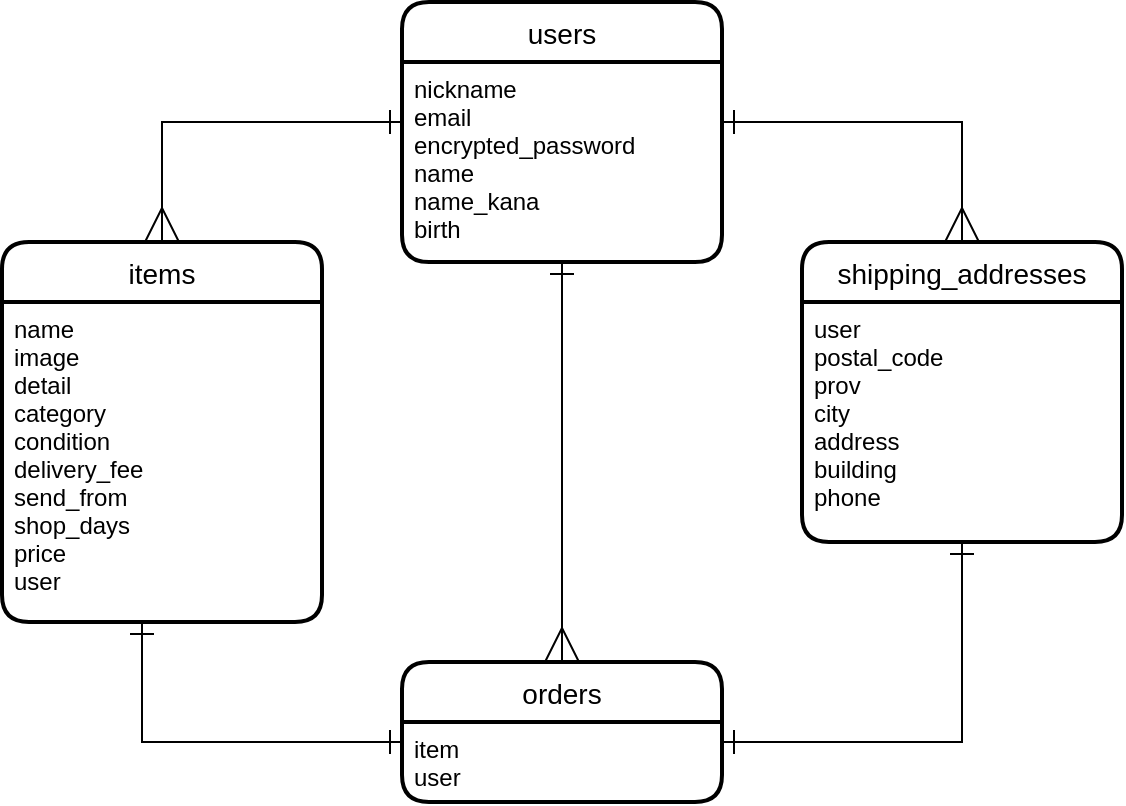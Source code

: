 <mxfile>
    <diagram id="HG5_S1IwpvVztm-JOkL6" name="ページ1">
        <mxGraphModel dx="1409" dy="586" grid="1" gridSize="10" guides="1" tooltips="1" connect="1" arrows="1" fold="1" page="1" pageScale="1" pageWidth="827" pageHeight="1169" math="0" shadow="0">
            <root>
                <mxCell id="0"/>
                <mxCell id="1" parent="0"/>
                <mxCell id="28" value="users" style="swimlane;childLayout=stackLayout;horizontal=1;startSize=30;horizontalStack=0;rounded=1;fontSize=14;fontStyle=0;strokeWidth=2;resizeParent=0;resizeLast=1;shadow=0;dashed=0;align=center;" vertex="1" parent="1">
                    <mxGeometry x="200" y="40" width="160" height="130" as="geometry"/>
                </mxCell>
                <mxCell id="29" value="nickname&#10;email&#10;encrypted_password&#10;name&#10;name_kana&#10;birth" style="align=left;strokeColor=none;fillColor=none;spacingLeft=4;fontSize=12;verticalAlign=top;resizable=0;rotatable=0;part=1;" vertex="1" parent="28">
                    <mxGeometry y="30" width="160" height="100" as="geometry"/>
                </mxCell>
                <mxCell id="30" value="items" style="swimlane;childLayout=stackLayout;horizontal=1;startSize=30;horizontalStack=0;rounded=1;fontSize=14;fontStyle=0;strokeWidth=2;resizeParent=0;resizeLast=1;shadow=0;dashed=0;align=center;" vertex="1" parent="1">
                    <mxGeometry y="160" width="160" height="190" as="geometry"/>
                </mxCell>
                <mxCell id="31" value="name&#10;image&#10;detail&#10;category&#10;condition&#10;delivery_fee&#10;send_from&#10;shop_days&#10;price&#10;user" style="align=left;strokeColor=none;fillColor=none;spacingLeft=4;fontSize=12;verticalAlign=top;resizable=0;rotatable=0;part=1;" vertex="1" parent="30">
                    <mxGeometry y="30" width="160" height="160" as="geometry"/>
                </mxCell>
                <mxCell id="44" style="edgeStyle=orthogonalEdgeStyle;rounded=0;orthogonalLoop=1;jettySize=auto;html=1;entryX=0.5;entryY=1;entryDx=0;entryDy=0;fontSize=14;startSize=15;startArrow=ERmany;startFill=0;endArrow=ERone;endFill=0;endSize=10;" edge="1" parent="1" source="32" target="29">
                    <mxGeometry relative="1" as="geometry">
                        <Array as="points"/>
                    </mxGeometry>
                </mxCell>
                <mxCell id="32" value="orders" style="swimlane;childLayout=stackLayout;horizontal=1;startSize=30;horizontalStack=0;rounded=1;fontSize=14;fontStyle=0;strokeWidth=2;resizeParent=0;resizeLast=1;shadow=0;dashed=0;align=center;" vertex="1" parent="1">
                    <mxGeometry x="200" y="370" width="160" height="70" as="geometry"/>
                </mxCell>
                <mxCell id="33" value="item&#10;user" style="align=left;strokeColor=none;fillColor=none;spacingLeft=4;fontSize=12;verticalAlign=top;resizable=0;rotatable=0;part=1;" vertex="1" parent="32">
                    <mxGeometry y="30" width="160" height="40" as="geometry"/>
                </mxCell>
                <mxCell id="37" value="shipping_addresses" style="swimlane;childLayout=stackLayout;horizontal=1;startSize=30;horizontalStack=0;rounded=1;fontSize=14;fontStyle=0;strokeWidth=2;resizeParent=0;resizeLast=1;shadow=0;dashed=0;align=center;" vertex="1" parent="1">
                    <mxGeometry x="400" y="160" width="160" height="150" as="geometry"/>
                </mxCell>
                <mxCell id="38" value="user&#10;postal_code&#10;prov&#10;city&#10;address&#10;building&#10;phone" style="align=left;strokeColor=none;fillColor=none;spacingLeft=4;fontSize=12;verticalAlign=top;resizable=0;rotatable=0;part=1;" vertex="1" parent="37">
                    <mxGeometry y="30" width="160" height="120" as="geometry"/>
                </mxCell>
                <mxCell id="45" style="edgeStyle=orthogonalEdgeStyle;rounded=0;orthogonalLoop=1;jettySize=auto;html=1;exitX=0;exitY=0.25;exitDx=0;exitDy=0;fontSize=14;startArrow=ERone;startFill=0;endArrow=ERone;endFill=0;startSize=10;endSize=10;" edge="1" parent="1" source="33" target="31">
                    <mxGeometry relative="1" as="geometry">
                        <Array as="points">
                            <mxPoint x="70" y="410"/>
                        </Array>
                    </mxGeometry>
                </mxCell>
                <mxCell id="47" style="edgeStyle=orthogonalEdgeStyle;rounded=0;orthogonalLoop=1;jettySize=auto;html=1;fontSize=14;startArrow=ERmany;startFill=0;endArrow=ERone;endFill=0;startSize=15;endSize=10;entryX=0;entryY=0.3;entryDx=0;entryDy=0;entryPerimeter=0;exitX=0.5;exitY=0;exitDx=0;exitDy=0;" edge="1" parent="1" source="30" target="29">
                    <mxGeometry relative="1" as="geometry">
                        <mxPoint x="80" y="150" as="sourcePoint"/>
                        <mxPoint x="70" y="40" as="targetPoint"/>
                        <Array as="points">
                            <mxPoint x="80" y="100"/>
                        </Array>
                    </mxGeometry>
                </mxCell>
                <mxCell id="48" style="edgeStyle=orthogonalEdgeStyle;rounded=0;orthogonalLoop=1;jettySize=auto;html=1;fontSize=14;startArrow=ERmany;startFill=0;endArrow=ERone;endFill=0;startSize=15;endSize=10;exitX=0.5;exitY=0;exitDx=0;exitDy=0;" edge="1" parent="1" source="37" target="29">
                    <mxGeometry relative="1" as="geometry">
                        <mxPoint x="480" y="130" as="sourcePoint"/>
                        <mxPoint x="510" y="100" as="targetPoint"/>
                        <Array as="points">
                            <mxPoint x="480" y="100"/>
                        </Array>
                    </mxGeometry>
                </mxCell>
                <mxCell id="49" style="edgeStyle=orthogonalEdgeStyle;rounded=0;orthogonalLoop=1;jettySize=auto;html=1;exitX=0;exitY=0.25;exitDx=0;exitDy=0;fontSize=14;startArrow=ERone;startFill=0;endArrow=ERone;endFill=0;startSize=10;endSize=10;" edge="1" parent="1" target="38">
                    <mxGeometry relative="1" as="geometry">
                        <mxPoint x="360" y="410" as="sourcePoint"/>
                        <mxPoint x="524" y="350" as="targetPoint"/>
                        <Array as="points">
                            <mxPoint x="480" y="410"/>
                        </Array>
                    </mxGeometry>
                </mxCell>
            </root>
        </mxGraphModel>
    </diagram>
</mxfile>